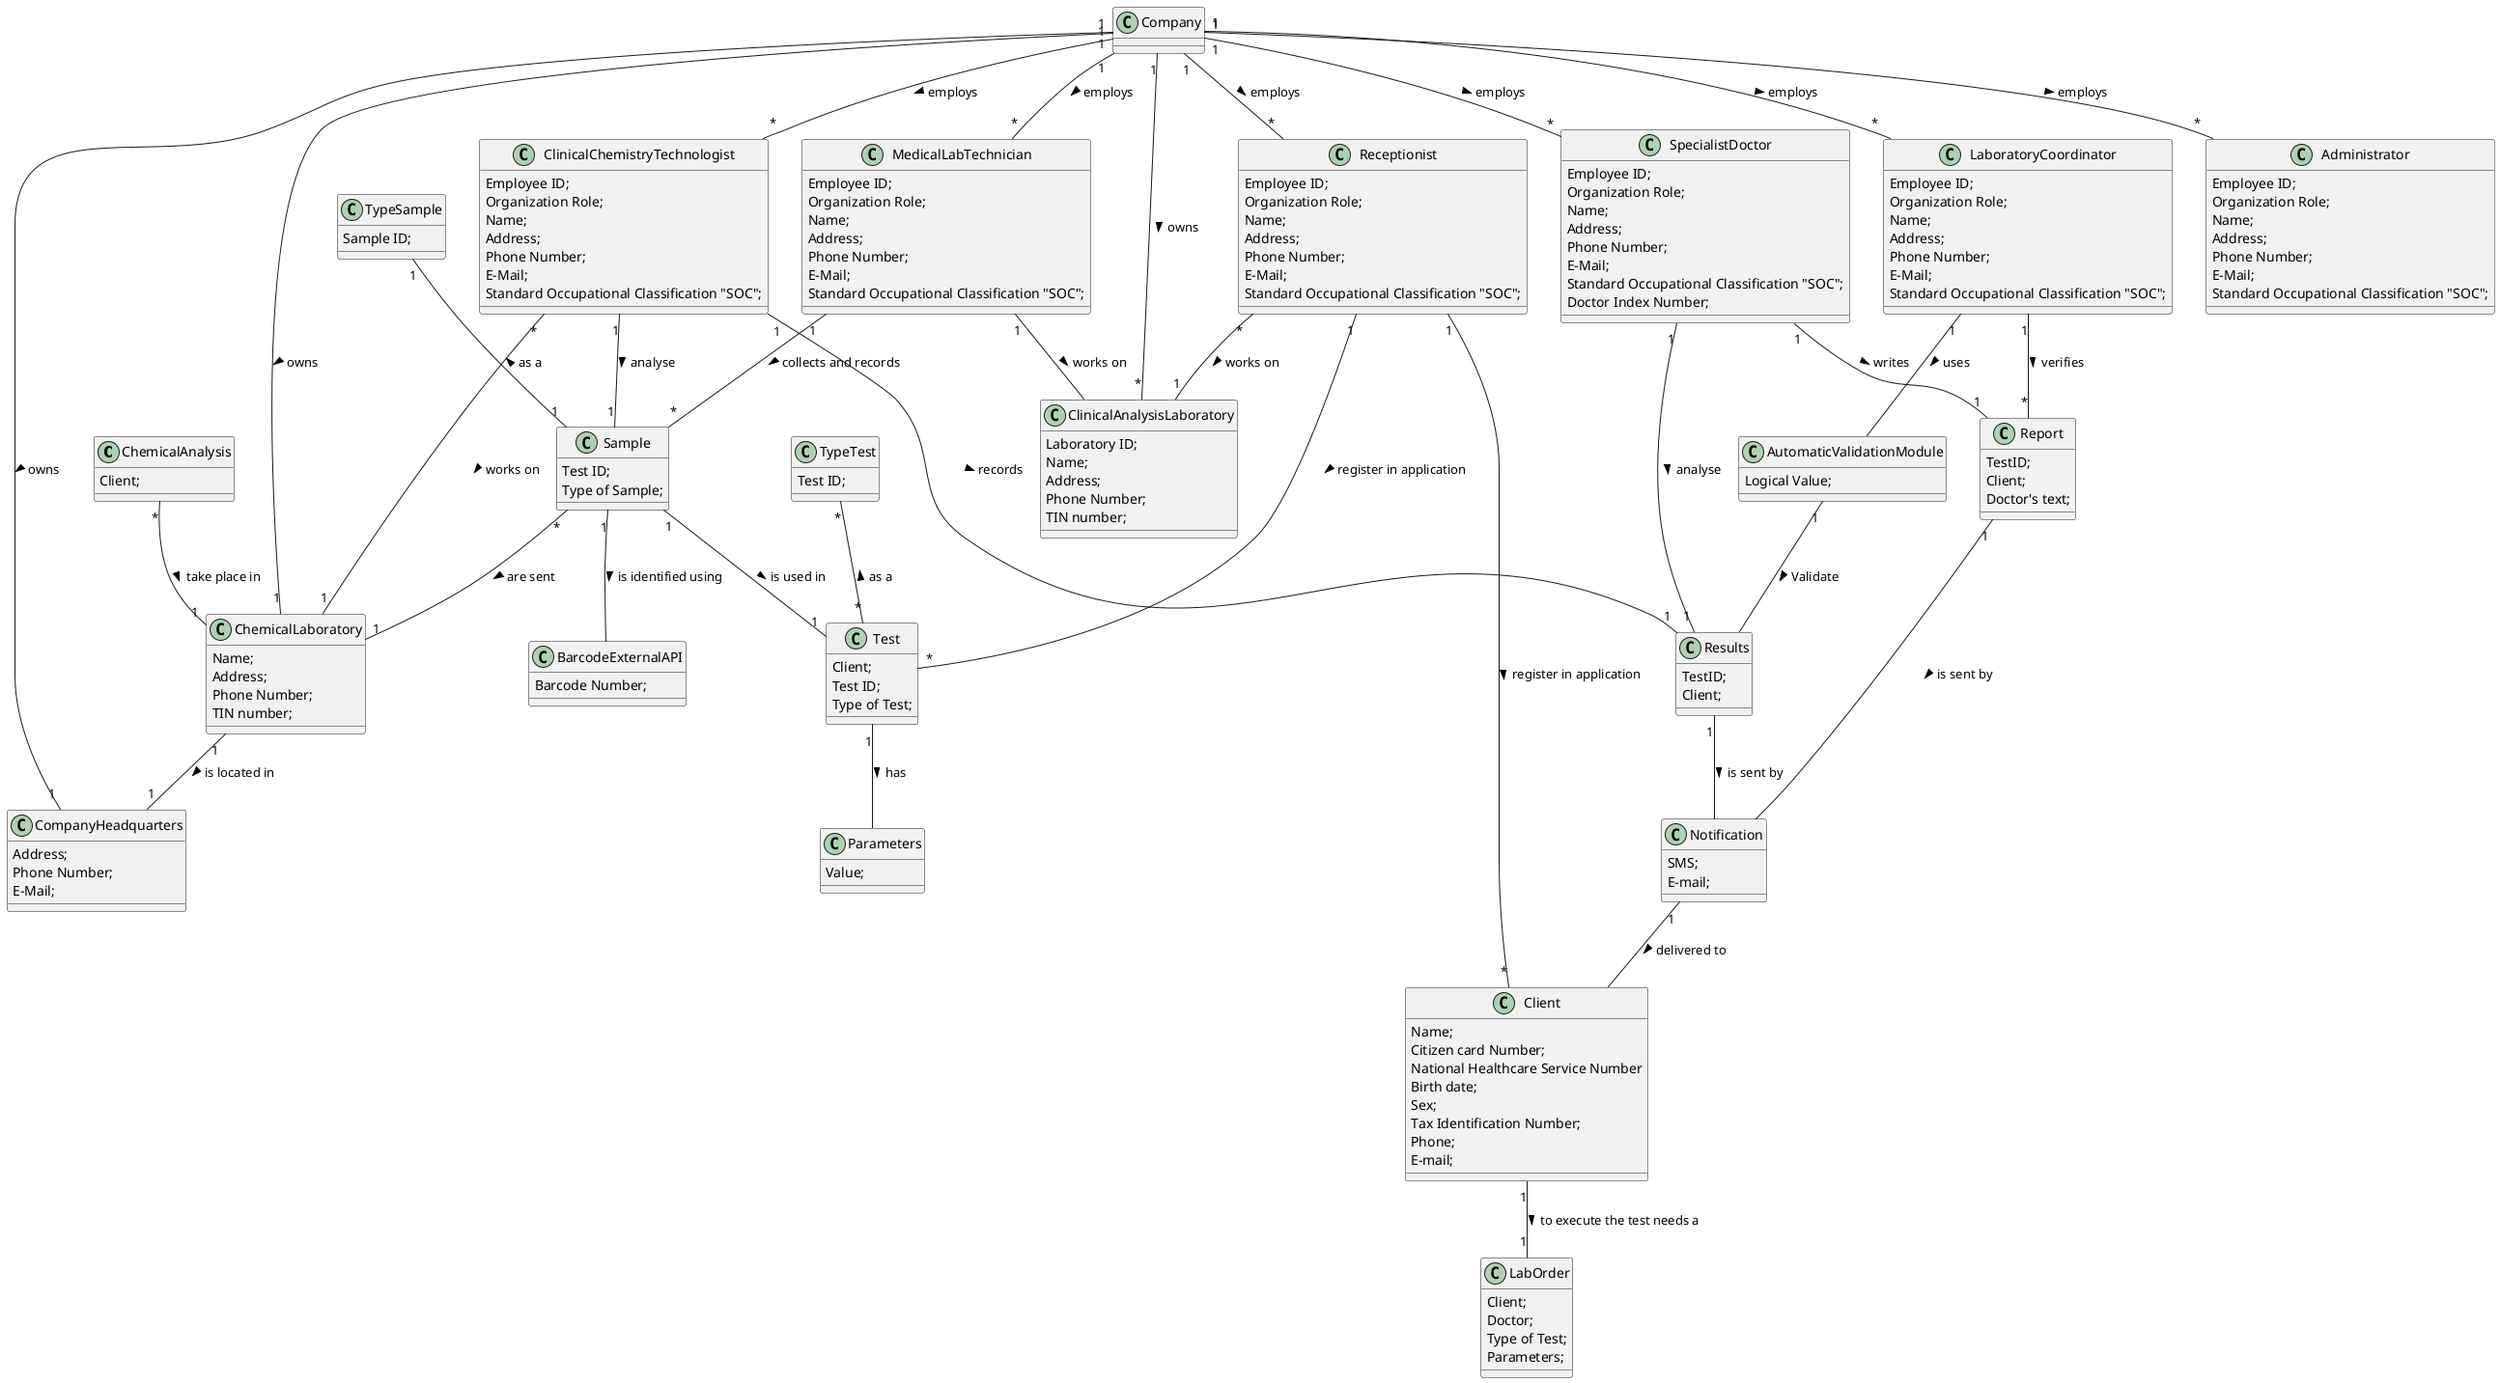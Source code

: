 @startuml

class ChemicalAnalysis{
}

class Test{
Client;
Test ID;
Type of Test;
}

class Sample{
Test ID;
Type of Sample;
}

class TypeTest{
Test ID;
}


class Client{
Name;
Citizen card Number;
National Healthcare Service Number
Birth date;
Sex;
Tax Identification Number;
Phone;
E-mail;
}

class Receptionist{
Employee ID;
Organization Role;
Name;
Address;
Phone Number;
E-Mail;
Standard Occupational Classification "SOC";
}

class MedicalLabTechnician{
Employee ID;
Organization Role;
Name;
Address;
Phone Number;
E-Mail;
Standard Occupational Classification "SOC";
}

class SpecialistDoctor{
Employee ID;
Organization Role;
Name;
Address;
Phone Number;
E-Mail;
Standard Occupational Classification "SOC";
Doctor Index Number;
}

class Administrator{
Employee ID;
Organization Role;
Name;
Address;
Phone Number;
E-Mail;
Standard Occupational Classification "SOC";
}

class ClinicalChemistryTechnologist{
Employee ID;
Organization Role;
Name;
Address;
Phone Number;
E-Mail;
Standard Occupational Classification "SOC";
}

class LaboratoryCoordinator{
Employee ID;
Organization Role;
Name;
Address;
Phone Number;
E-Mail;
Standard Occupational Classification "SOC";
}

class ClinicalAnalysisLaboratory{
Laboratory ID;
Name;
Address;
Phone Number;
TIN number;
}

class ChemicalLaboratory{
Name;
Address;
Phone Number;
TIN number;
}

class CompanyHeadquarters{
Address;
Phone Number;
E-Mail;
}

class ChemicalAnalysis{
Client;
}


class TypeSample{
Sample ID;
}

class Company{
}

class BarcodeExternalAPI{
Barcode Number;
}

class LabOrder{
Client;
Doctor;
Type of Test;
Parameters;
}

class Results{
TestID;
Client;
}
class Notification{
SMS;
E-mail;
}

class Report{
TestID;
Client;
Doctor's text;
}

class AutomaticValidationModule{
Logical Value;
}

class Parameters{
Value;
}


LaboratoryCoordinator "1" -- "*" Report: verifies >
Company "1" -- "*" ClinicalAnalysisLaboratory: owns >
Company "1" -- "1" ChemicalLaboratory: owns >
Company "1" -- "1" CompanyHeadquarters: owns >
Company "1" -- "*" Receptionist: employs  >
Company "1" -- "*" MedicalLabTechnician: employs >
Company "1" -- "*" SpecialistDoctor: employs >
Company "1" -- "*" Administrator: employs >
Company "1" -- "*" ClinicalChemistryTechnologist: employs >
Company "1" -- "*" LaboratoryCoordinator: employs >
Client "1" -- "1" LabOrder: to execute the test needs a  >
TypeSample "1" -- "1" Sample: as a <
ChemicalLaboratory "1" -- "1" CompanyHeadquarters: is located in >
Receptionist "*" -- "1" ClinicalAnalysisLaboratory: works on >
Receptionist "1" -- "*" Test: register in application >
Receptionist "1" -- "*" Client: register in application >
MedicalLabTechnician "1" -- "*" Sample: collects and records >
SpecialistDoctor "1" -- "1" Report: writes >
SpecialistDoctor "1" -- "1" Results: analyse >
Sample "*" -- "1" ChemicalLaboratory: are sent >
ClinicalChemistryTechnologist "1" -- "1" Sample : analyse >
ClinicalChemistryTechnologist "1" -- "1" Results : records >
ClinicalChemistryTechnologist "*" -- "1" ChemicalLaboratory : works on >
TypeTest "*" -- "*" Test : as a <
Sample "1" -- "1" Test : is used in >
ChemicalAnalysis "*" -- "1" ChemicalLaboratory : take place in >
Sample "1" -- BarcodeExternalAPI : is identified using >
Report "1" -- Notification : is sent by >
Results "1" -- Notification : is sent by >
Notification "1" -- Client : delivered to >
LaboratoryCoordinator "1" -- AutomaticValidationModule : uses >
AutomaticValidationModule "1" -- Results : Validate >
Test "1" -- Parameters : has >
MedicalLabTechnician "1" -- ClinicalAnalysisLaboratory : works on >



@enduml